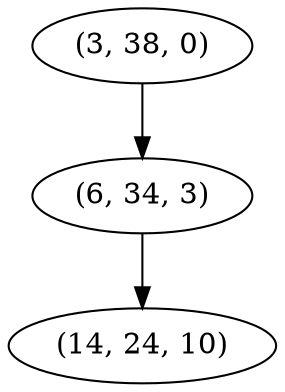 digraph tree {
    "(3, 38, 0)";
    "(6, 34, 3)";
    "(14, 24, 10)";
    "(3, 38, 0)" -> "(6, 34, 3)";
    "(6, 34, 3)" -> "(14, 24, 10)";
}

